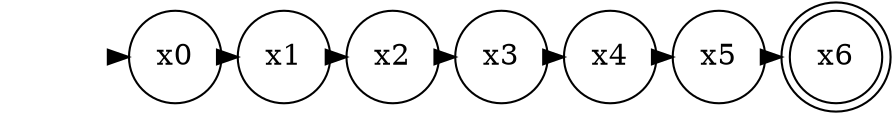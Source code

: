 digraph a {
rankdir=LR;
# splines = ortho
ratio=fill
graph [pad="0.01", nodesep="0.1", ranksep="0.01"];
node [shape=circle];
margin=0;
{rank =same;}
# size="11.7,8.3!";
init [style=invis]
init -> x0
x6 [shape=doublecircle];

x0 -> x1 [texlbl="\scriptsize ⬇1,\{1\}"]
x1 -> x2 [texlbl="\scriptsize ⬆2,\{1\}"]
x2 -> x3 [texlbl="\scriptsize ⬇2,\{1\}"]
x3 -> x4 [texlbl="\scriptsize ⬆3,\{1\}"]
x4 -> x5 [texlbl="\scriptsize ⬇3,\{1\}"]
x5 -> x6 [texlbl="\scriptsize ⬆1,\{1\}"]

}
